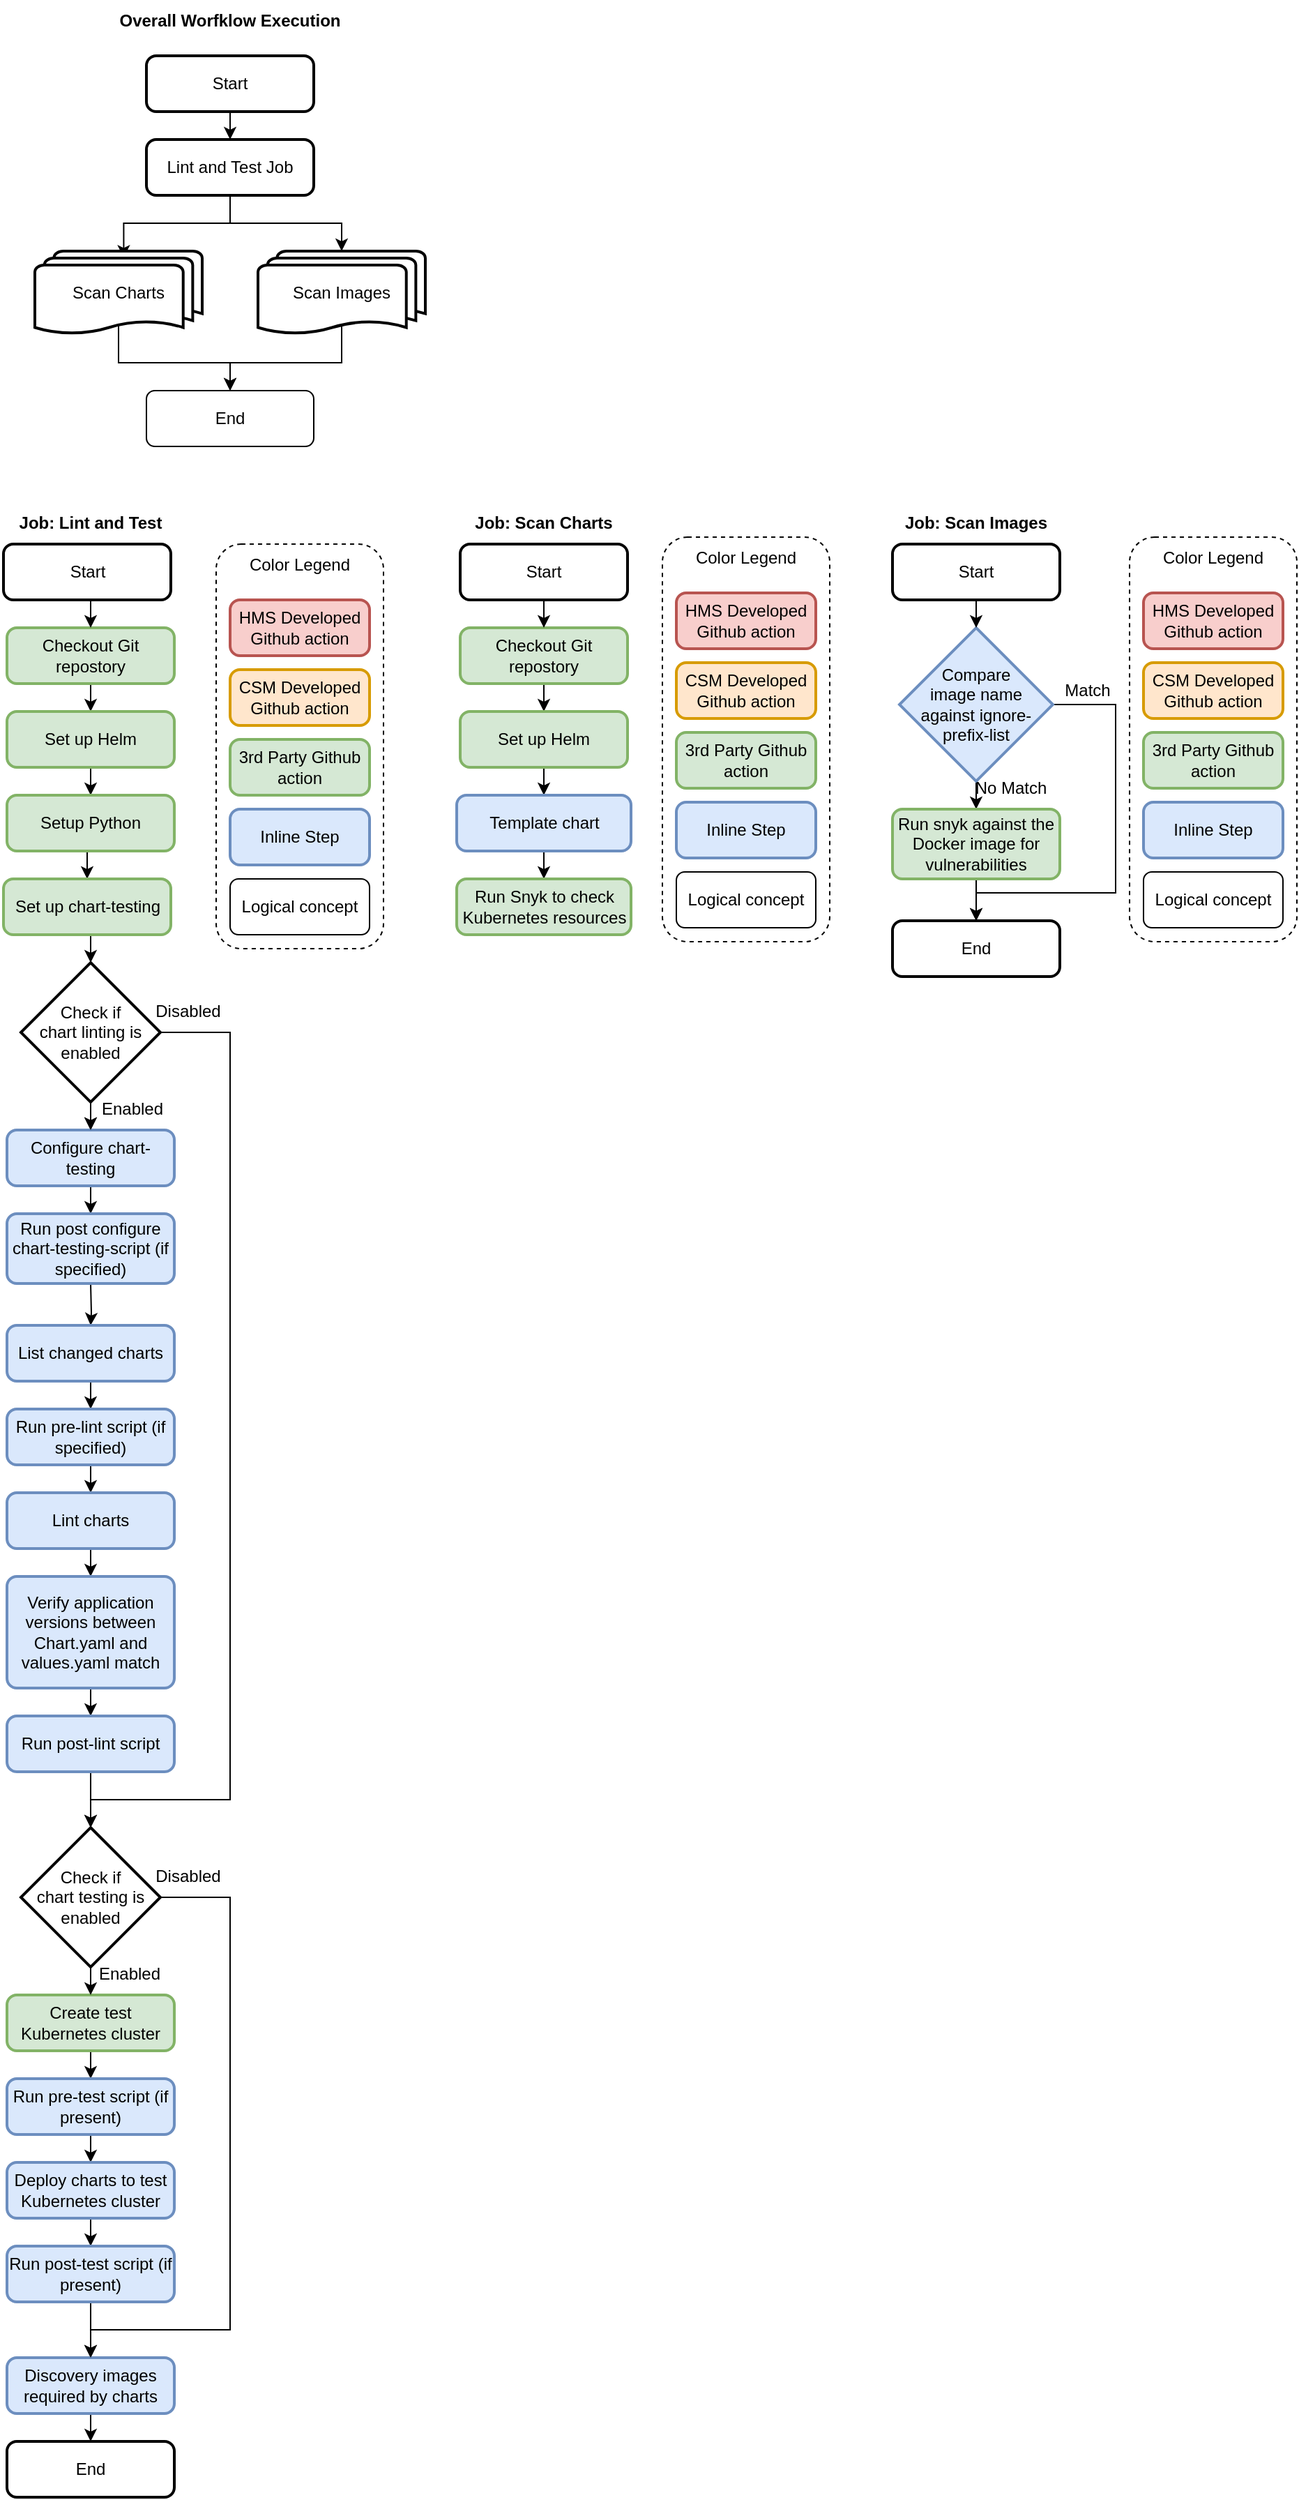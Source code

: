 <mxfile version="16.5.1" type="device"><diagram id="oYvEY5ZLWq50Q6QG45EE" name="Page-1"><mxGraphModel dx="1346" dy="2097" grid="1" gridSize="10" guides="1" tooltips="1" connect="1" arrows="1" fold="1" page="1" pageScale="1" pageWidth="850" pageHeight="1100" math="0" shadow="0"><root><mxCell id="0"/><mxCell id="1" parent="0"/><mxCell id="LMbK4hoIco7lJ_cDti_n-22" style="edgeStyle=orthogonalEdgeStyle;rounded=0;orthogonalLoop=1;jettySize=auto;html=1;exitX=0.5;exitY=1;exitDx=0;exitDy=0;" parent="1" source="LMbK4hoIco7lJ_cDti_n-1" target="LMbK4hoIco7lJ_cDti_n-2" edge="1"><mxGeometry relative="1" as="geometry"/></mxCell><mxCell id="LMbK4hoIco7lJ_cDti_n-1" value="Checkout Git repostory" style="rounded=1;whiteSpace=wrap;html=1;absoluteArcSize=1;arcSize=14;strokeWidth=2;fillColor=#d5e8d4;strokeColor=#82b366;" parent="1" vertex="1"><mxGeometry x="80" y="240" width="120" height="40" as="geometry"/></mxCell><mxCell id="LMbK4hoIco7lJ_cDti_n-23" style="edgeStyle=orthogonalEdgeStyle;rounded=0;orthogonalLoop=1;jettySize=auto;html=1;exitX=0.5;exitY=1;exitDx=0;exitDy=0;entryX=0.5;entryY=0;entryDx=0;entryDy=0;" parent="1" source="LMbK4hoIco7lJ_cDti_n-2" target="LMbK4hoIco7lJ_cDti_n-3" edge="1"><mxGeometry relative="1" as="geometry"/></mxCell><mxCell id="LMbK4hoIco7lJ_cDti_n-2" value="Set up Helm" style="rounded=1;whiteSpace=wrap;html=1;absoluteArcSize=1;arcSize=14;strokeWidth=2;fillColor=#d5e8d4;strokeColor=#82b366;" parent="1" vertex="1"><mxGeometry x="80" y="300" width="120" height="40" as="geometry"/></mxCell><mxCell id="LMbK4hoIco7lJ_cDti_n-34" style="edgeStyle=orthogonalEdgeStyle;rounded=0;orthogonalLoop=1;jettySize=auto;html=1;exitX=0.5;exitY=1;exitDx=0;exitDy=0;entryX=0.5;entryY=0;entryDx=0;entryDy=0;" parent="1" source="LMbK4hoIco7lJ_cDti_n-3" target="LMbK4hoIco7lJ_cDti_n-32" edge="1"><mxGeometry relative="1" as="geometry"/></mxCell><mxCell id="LMbK4hoIco7lJ_cDti_n-3" value="Setup Python" style="rounded=1;whiteSpace=wrap;html=1;absoluteArcSize=1;arcSize=14;strokeWidth=2;fillColor=#d5e8d4;strokeColor=#82b366;" parent="1" vertex="1"><mxGeometry x="80" y="360" width="120" height="40" as="geometry"/></mxCell><mxCell id="LMbK4hoIco7lJ_cDti_n-25" style="edgeStyle=orthogonalEdgeStyle;rounded=0;orthogonalLoop=1;jettySize=auto;html=1;exitX=0.5;exitY=1;exitDx=0;exitDy=0;" parent="1" target="LMbK4hoIco7lJ_cDti_n-7" edge="1"><mxGeometry relative="1" as="geometry"><mxPoint x="140" y="710" as="sourcePoint"/><mxPoint x="140" y="730" as="targetPoint"/></mxGeometry></mxCell><mxCell id="LMbK4hoIco7lJ_cDti_n-31" style="edgeStyle=orthogonalEdgeStyle;rounded=0;orthogonalLoop=1;jettySize=auto;html=1;exitX=0.5;exitY=1;exitDx=0;exitDy=0;entryX=0.5;entryY=0;entryDx=0;entryDy=0;" parent="1" target="LMbK4hoIco7lJ_cDti_n-5" edge="1"><mxGeometry relative="1" as="geometry"><mxPoint x="140" y="580" as="sourcePoint"/></mxGeometry></mxCell><mxCell id="LMbK4hoIco7lJ_cDti_n-36" style="edgeStyle=orthogonalEdgeStyle;rounded=0;orthogonalLoop=1;jettySize=auto;html=1;exitX=0.5;exitY=1;exitDx=0;exitDy=0;" parent="1" source="LMbK4hoIco7lJ_cDti_n-5" target="LMbK4hoIco7lJ_cDti_n-6" edge="1"><mxGeometry relative="1" as="geometry"/></mxCell><mxCell id="LMbK4hoIco7lJ_cDti_n-5" value="Configure chart-testing" style="rounded=1;whiteSpace=wrap;html=1;absoluteArcSize=1;arcSize=14;strokeWidth=2;fillColor=#dae8fc;strokeColor=#6c8ebf;" parent="1" vertex="1"><mxGeometry x="80" y="600" width="120" height="40" as="geometry"/></mxCell><mxCell id="LMbK4hoIco7lJ_cDti_n-6" value="Run post configure chart-testing-script (if specified)" style="rounded=1;whiteSpace=wrap;html=1;absoluteArcSize=1;arcSize=14;strokeWidth=2;fillColor=#dae8fc;strokeColor=#6c8ebf;" parent="1" vertex="1"><mxGeometry x="80" y="660" width="120" height="50" as="geometry"/></mxCell><mxCell id="LMbK4hoIco7lJ_cDti_n-38" style="edgeStyle=orthogonalEdgeStyle;rounded=0;orthogonalLoop=1;jettySize=auto;html=1;exitX=0.5;exitY=1;exitDx=0;exitDy=0;entryX=0.5;entryY=0;entryDx=0;entryDy=0;" parent="1" source="LMbK4hoIco7lJ_cDti_n-7" target="LMbK4hoIco7lJ_cDti_n-9" edge="1"><mxGeometry relative="1" as="geometry"/></mxCell><mxCell id="LMbK4hoIco7lJ_cDti_n-7" value="List changed charts" style="rounded=1;whiteSpace=wrap;html=1;absoluteArcSize=1;arcSize=14;strokeWidth=2;fillColor=#dae8fc;strokeColor=#6c8ebf;" parent="1" vertex="1"><mxGeometry x="80" y="740" width="120" height="40" as="geometry"/></mxCell><mxCell id="LMbK4hoIco7lJ_cDti_n-39" style="edgeStyle=orthogonalEdgeStyle;rounded=0;orthogonalLoop=1;jettySize=auto;html=1;exitX=0.5;exitY=1;exitDx=0;exitDy=0;" parent="1" source="LMbK4hoIco7lJ_cDti_n-9" target="LMbK4hoIco7lJ_cDti_n-10" edge="1"><mxGeometry relative="1" as="geometry"/></mxCell><mxCell id="LMbK4hoIco7lJ_cDti_n-9" value="Run pre-lint script (if specified)" style="rounded=1;whiteSpace=wrap;html=1;absoluteArcSize=1;arcSize=14;strokeWidth=2;fillColor=#dae8fc;strokeColor=#6c8ebf;" parent="1" vertex="1"><mxGeometry x="80" y="800" width="120" height="40" as="geometry"/></mxCell><mxCell id="LMbK4hoIco7lJ_cDti_n-40" style="edgeStyle=orthogonalEdgeStyle;rounded=0;orthogonalLoop=1;jettySize=auto;html=1;exitX=0.5;exitY=1;exitDx=0;exitDy=0;entryX=0.5;entryY=0;entryDx=0;entryDy=0;" parent="1" source="LMbK4hoIco7lJ_cDti_n-10" target="LMbK4hoIco7lJ_cDti_n-11" edge="1"><mxGeometry relative="1" as="geometry"/></mxCell><mxCell id="LMbK4hoIco7lJ_cDti_n-10" value="Lint charts" style="rounded=1;whiteSpace=wrap;html=1;absoluteArcSize=1;arcSize=14;strokeWidth=2;fillColor=#dae8fc;strokeColor=#6c8ebf;" parent="1" vertex="1"><mxGeometry x="80" y="860" width="120" height="40" as="geometry"/></mxCell><mxCell id="LMbK4hoIco7lJ_cDti_n-41" style="edgeStyle=orthogonalEdgeStyle;rounded=0;orthogonalLoop=1;jettySize=auto;html=1;exitX=0.5;exitY=1;exitDx=0;exitDy=0;entryX=0.5;entryY=0;entryDx=0;entryDy=0;" parent="1" source="LMbK4hoIco7lJ_cDti_n-11" target="LMbK4hoIco7lJ_cDti_n-12" edge="1"><mxGeometry relative="1" as="geometry"/></mxCell><mxCell id="LMbK4hoIco7lJ_cDti_n-11" value="Verify application versions between Chart.yaml and values.yaml match" style="rounded=1;whiteSpace=wrap;html=1;absoluteArcSize=1;arcSize=14;strokeWidth=2;fillColor=#dae8fc;strokeColor=#6c8ebf;" parent="1" vertex="1"><mxGeometry x="80" y="920" width="120" height="80" as="geometry"/></mxCell><mxCell id="LMbK4hoIco7lJ_cDti_n-44" style="edgeStyle=orthogonalEdgeStyle;rounded=0;orthogonalLoop=1;jettySize=auto;html=1;exitX=0.5;exitY=1;exitDx=0;exitDy=0;entryX=0.5;entryY=0;entryDx=0;entryDy=0;entryPerimeter=0;" parent="1" source="LMbK4hoIco7lJ_cDti_n-12" target="LMbK4hoIco7lJ_cDti_n-42" edge="1"><mxGeometry relative="1" as="geometry"/></mxCell><mxCell id="LMbK4hoIco7lJ_cDti_n-12" value="Run post-lint script" style="rounded=1;whiteSpace=wrap;html=1;absoluteArcSize=1;arcSize=14;strokeWidth=2;fillColor=#dae8fc;strokeColor=#6c8ebf;" parent="1" vertex="1"><mxGeometry x="80" y="1020" width="120" height="40" as="geometry"/></mxCell><mxCell id="LMbK4hoIco7lJ_cDti_n-47" style="edgeStyle=orthogonalEdgeStyle;rounded=0;orthogonalLoop=1;jettySize=auto;html=1;exitX=0.5;exitY=1;exitDx=0;exitDy=0;entryX=0.5;entryY=0;entryDx=0;entryDy=0;" parent="1" source="LMbK4hoIco7lJ_cDti_n-14" target="LMbK4hoIco7lJ_cDti_n-15" edge="1"><mxGeometry relative="1" as="geometry"/></mxCell><mxCell id="LMbK4hoIco7lJ_cDti_n-14" value="Create test Kubernetes cluster" style="rounded=1;whiteSpace=wrap;html=1;absoluteArcSize=1;arcSize=14;strokeWidth=2;fillColor=#d5e8d4;strokeColor=#82b366;" parent="1" vertex="1"><mxGeometry x="80" y="1220" width="120" height="40" as="geometry"/></mxCell><mxCell id="LMbK4hoIco7lJ_cDti_n-48" style="edgeStyle=orthogonalEdgeStyle;rounded=0;orthogonalLoop=1;jettySize=auto;html=1;exitX=0.5;exitY=1;exitDx=0;exitDy=0;" parent="1" source="LMbK4hoIco7lJ_cDti_n-15" target="LMbK4hoIco7lJ_cDti_n-16" edge="1"><mxGeometry relative="1" as="geometry"/></mxCell><mxCell id="LMbK4hoIco7lJ_cDti_n-15" value="Run pre-test script (if present)" style="rounded=1;whiteSpace=wrap;html=1;absoluteArcSize=1;arcSize=14;strokeWidth=2;fillColor=#dae8fc;strokeColor=#6c8ebf;" parent="1" vertex="1"><mxGeometry x="80" y="1280" width="120" height="40" as="geometry"/></mxCell><mxCell id="LMbK4hoIco7lJ_cDti_n-49" style="edgeStyle=orthogonalEdgeStyle;rounded=0;orthogonalLoop=1;jettySize=auto;html=1;exitX=0.5;exitY=1;exitDx=0;exitDy=0;entryX=0.5;entryY=0;entryDx=0;entryDy=0;" parent="1" source="LMbK4hoIco7lJ_cDti_n-16" target="LMbK4hoIco7lJ_cDti_n-17" edge="1"><mxGeometry relative="1" as="geometry"/></mxCell><mxCell id="LMbK4hoIco7lJ_cDti_n-16" value="Deploy charts to test Kubernetes cluster" style="rounded=1;whiteSpace=wrap;html=1;absoluteArcSize=1;arcSize=14;strokeWidth=2;fillColor=#dae8fc;strokeColor=#6c8ebf;" parent="1" vertex="1"><mxGeometry x="80" y="1340" width="120" height="40" as="geometry"/></mxCell><mxCell id="LMbK4hoIco7lJ_cDti_n-52" style="edgeStyle=orthogonalEdgeStyle;rounded=0;orthogonalLoop=1;jettySize=auto;html=1;exitX=0.5;exitY=1;exitDx=0;exitDy=0;" parent="1" source="LMbK4hoIco7lJ_cDti_n-17" target="LMbK4hoIco7lJ_cDti_n-19" edge="1"><mxGeometry relative="1" as="geometry"/></mxCell><mxCell id="LMbK4hoIco7lJ_cDti_n-17" value="Run post-test script (if present)" style="rounded=1;whiteSpace=wrap;html=1;absoluteArcSize=1;arcSize=14;strokeWidth=2;fillColor=#dae8fc;strokeColor=#6c8ebf;" parent="1" vertex="1"><mxGeometry x="80" y="1400" width="120" height="40" as="geometry"/></mxCell><mxCell id="LMbK4hoIco7lJ_cDti_n-76" style="edgeStyle=orthogonalEdgeStyle;rounded=0;orthogonalLoop=1;jettySize=auto;html=1;exitX=0.5;exitY=1;exitDx=0;exitDy=0;entryX=0.5;entryY=0;entryDx=0;entryDy=0;" parent="1" source="LMbK4hoIco7lJ_cDti_n-19" target="LMbK4hoIco7lJ_cDti_n-75" edge="1"><mxGeometry relative="1" as="geometry"/></mxCell><mxCell id="LMbK4hoIco7lJ_cDti_n-19" value="Discovery images required by charts" style="rounded=1;whiteSpace=wrap;html=1;absoluteArcSize=1;arcSize=14;strokeWidth=2;fillColor=#dae8fc;strokeColor=#6c8ebf;" parent="1" vertex="1"><mxGeometry x="80" y="1480" width="120" height="40" as="geometry"/></mxCell><mxCell id="LMbK4hoIco7lJ_cDti_n-21" value="&lt;b&gt;Job: Lint and Test&lt;/b&gt;" style="text;html=1;strokeColor=none;fillColor=none;align=center;verticalAlign=middle;whiteSpace=wrap;rounded=0;" parent="1" vertex="1"><mxGeometry x="75" y="150" width="130" height="30" as="geometry"/></mxCell><mxCell id="LMbK4hoIco7lJ_cDti_n-29" style="edgeStyle=orthogonalEdgeStyle;rounded=0;orthogonalLoop=1;jettySize=auto;html=1;exitX=0.5;exitY=1;exitDx=0;exitDy=0;exitPerimeter=0;entryX=0.5;entryY=0;entryDx=0;entryDy=0;" parent="1" source="LMbK4hoIco7lJ_cDti_n-27" edge="1"><mxGeometry relative="1" as="geometry"><mxPoint x="140" y="600" as="targetPoint"/></mxGeometry></mxCell><mxCell id="LMbK4hoIco7lJ_cDti_n-50" style="edgeStyle=orthogonalEdgeStyle;rounded=0;orthogonalLoop=1;jettySize=auto;html=1;exitX=1;exitY=0.5;exitDx=0;exitDy=0;exitPerimeter=0;entryX=0.5;entryY=0;entryDx=0;entryDy=0;entryPerimeter=0;" parent="1" source="LMbK4hoIco7lJ_cDti_n-27" target="LMbK4hoIco7lJ_cDti_n-42" edge="1"><mxGeometry relative="1" as="geometry"><Array as="points"><mxPoint x="240" y="530"/><mxPoint x="240" y="1080"/><mxPoint x="140" y="1080"/></Array></mxGeometry></mxCell><mxCell id="LMbK4hoIco7lJ_cDti_n-27" value="Check if &lt;br&gt;chart linting is enabled" style="strokeWidth=2;html=1;shape=mxgraph.flowchart.decision;whiteSpace=wrap;" parent="1" vertex="1"><mxGeometry x="90" y="480" width="100" height="100" as="geometry"/></mxCell><mxCell id="LMbK4hoIco7lJ_cDti_n-30" value="Enabled" style="text;html=1;strokeColor=none;fillColor=none;align=center;verticalAlign=middle;whiteSpace=wrap;rounded=0;" parent="1" vertex="1"><mxGeometry x="140" y="570" width="60" height="30" as="geometry"/></mxCell><mxCell id="LMbK4hoIco7lJ_cDti_n-35" style="edgeStyle=orthogonalEdgeStyle;rounded=0;orthogonalLoop=1;jettySize=auto;html=1;exitX=0.5;exitY=1;exitDx=0;exitDy=0;entryX=0.5;entryY=0;entryDx=0;entryDy=0;entryPerimeter=0;" parent="1" source="LMbK4hoIco7lJ_cDti_n-32" target="LMbK4hoIco7lJ_cDti_n-27" edge="1"><mxGeometry relative="1" as="geometry"/></mxCell><mxCell id="LMbK4hoIco7lJ_cDti_n-32" value="Set up chart-testing" style="rounded=1;whiteSpace=wrap;html=1;absoluteArcSize=1;arcSize=14;strokeWidth=2;fillColor=#d5e8d4;strokeColor=#82b366;" parent="1" vertex="1"><mxGeometry x="77.5" y="420" width="120" height="40" as="geometry"/></mxCell><mxCell id="LMbK4hoIco7lJ_cDti_n-45" style="edgeStyle=orthogonalEdgeStyle;rounded=0;orthogonalLoop=1;jettySize=auto;html=1;exitX=0.5;exitY=1;exitDx=0;exitDy=0;exitPerimeter=0;entryX=0.5;entryY=0;entryDx=0;entryDy=0;" parent="1" source="LMbK4hoIco7lJ_cDti_n-42" target="LMbK4hoIco7lJ_cDti_n-14" edge="1"><mxGeometry relative="1" as="geometry"/></mxCell><mxCell id="LMbK4hoIco7lJ_cDti_n-53" style="edgeStyle=orthogonalEdgeStyle;rounded=0;orthogonalLoop=1;jettySize=auto;html=1;exitX=1;exitY=0.5;exitDx=0;exitDy=0;exitPerimeter=0;entryX=0.5;entryY=0;entryDx=0;entryDy=0;" parent="1" source="LMbK4hoIco7lJ_cDti_n-42" target="LMbK4hoIco7lJ_cDti_n-19" edge="1"><mxGeometry relative="1" as="geometry"><Array as="points"><mxPoint x="240" y="1150"/><mxPoint x="240" y="1460"/><mxPoint x="140" y="1460"/></Array></mxGeometry></mxCell><mxCell id="LMbK4hoIco7lJ_cDti_n-42" value="&lt;span&gt;Check if&lt;/span&gt;&lt;br&gt;&lt;span&gt;chart testing is enabled&lt;/span&gt;" style="strokeWidth=2;html=1;shape=mxgraph.flowchart.decision;whiteSpace=wrap;" parent="1" vertex="1"><mxGeometry x="90" y="1100" width="100" height="100" as="geometry"/></mxCell><mxCell id="LMbK4hoIco7lJ_cDti_n-46" value="Enabled" style="text;html=1;strokeColor=none;fillColor=none;align=center;verticalAlign=middle;whiteSpace=wrap;rounded=0;" parent="1" vertex="1"><mxGeometry x="137.5" y="1190" width="60" height="30" as="geometry"/></mxCell><mxCell id="LMbK4hoIco7lJ_cDti_n-51" value="Disabled" style="text;html=1;strokeColor=none;fillColor=none;align=center;verticalAlign=middle;whiteSpace=wrap;rounded=0;" parent="1" vertex="1"><mxGeometry x="180" y="500" width="60" height="30" as="geometry"/></mxCell><mxCell id="LMbK4hoIco7lJ_cDti_n-54" value="Disabled" style="text;html=1;strokeColor=none;fillColor=none;align=center;verticalAlign=middle;whiteSpace=wrap;rounded=0;" parent="1" vertex="1"><mxGeometry x="180" y="1120" width="60" height="30" as="geometry"/></mxCell><mxCell id="LMbK4hoIco7lJ_cDti_n-55" value="" style="rounded=1;whiteSpace=wrap;html=1;dashed=1;" parent="1" vertex="1"><mxGeometry x="885" y="175" width="120" height="290" as="geometry"/></mxCell><mxCell id="LMbK4hoIco7lJ_cDti_n-56" value="3rd Party Github action" style="rounded=1;whiteSpace=wrap;html=1;absoluteArcSize=1;arcSize=14;strokeWidth=2;fillColor=#d5e8d4;strokeColor=#82b366;" parent="1" vertex="1"><mxGeometry x="895" y="315" width="100" height="40" as="geometry"/></mxCell><mxCell id="LMbK4hoIco7lJ_cDti_n-57" value="HMS Developed Github action" style="rounded=1;whiteSpace=wrap;html=1;absoluteArcSize=1;arcSize=14;strokeWidth=2;fillColor=#f8cecc;strokeColor=#b85450;" parent="1" vertex="1"><mxGeometry x="895" y="215" width="100" height="40" as="geometry"/></mxCell><mxCell id="LMbK4hoIco7lJ_cDti_n-58" value="Inline Step" style="rounded=1;whiteSpace=wrap;html=1;absoluteArcSize=1;arcSize=14;strokeWidth=2;fillColor=#dae8fc;strokeColor=#6c8ebf;" parent="1" vertex="1"><mxGeometry x="895" y="365" width="100" height="40" as="geometry"/></mxCell><mxCell id="LMbK4hoIco7lJ_cDti_n-59" value="CSM Developed Github action" style="rounded=1;whiteSpace=wrap;html=1;absoluteArcSize=1;arcSize=14;strokeWidth=2;fillColor=#ffe6cc;strokeColor=#d79b00;" parent="1" vertex="1"><mxGeometry x="895" y="265" width="100" height="40" as="geometry"/></mxCell><mxCell id="LMbK4hoIco7lJ_cDti_n-60" value="Logical concept" style="rounded=1;whiteSpace=wrap;html=1;" parent="1" vertex="1"><mxGeometry x="895" y="415" width="100" height="40" as="geometry"/></mxCell><mxCell id="LMbK4hoIco7lJ_cDti_n-61" value="Color Legend" style="text;html=1;strokeColor=none;fillColor=none;align=center;verticalAlign=middle;whiteSpace=wrap;rounded=0;" parent="1" vertex="1"><mxGeometry x="895" y="175" width="100" height="30" as="geometry"/></mxCell><mxCell id="LMbK4hoIco7lJ_cDti_n-62" value="&lt;b&gt;Job: Scan Charts&lt;/b&gt;" style="text;html=1;strokeColor=none;fillColor=none;align=center;verticalAlign=middle;whiteSpace=wrap;rounded=0;" parent="1" vertex="1"><mxGeometry x="400" y="150" width="130" height="30" as="geometry"/></mxCell><mxCell id="LMbK4hoIco7lJ_cDti_n-67" style="edgeStyle=orthogonalEdgeStyle;rounded=0;orthogonalLoop=1;jettySize=auto;html=1;exitX=0.5;exitY=1;exitDx=0;exitDy=0;entryX=0.5;entryY=0;entryDx=0;entryDy=0;" parent="1" source="LMbK4hoIco7lJ_cDti_n-63" target="LMbK4hoIco7lJ_cDti_n-64" edge="1"><mxGeometry relative="1" as="geometry"/></mxCell><mxCell id="LMbK4hoIco7lJ_cDti_n-63" value="Checkout Git repostory" style="rounded=1;whiteSpace=wrap;html=1;absoluteArcSize=1;arcSize=14;strokeWidth=2;fillColor=#d5e8d4;strokeColor=#82b366;" parent="1" vertex="1"><mxGeometry x="405" y="240" width="120" height="40" as="geometry"/></mxCell><mxCell id="LMbK4hoIco7lJ_cDti_n-68" style="edgeStyle=orthogonalEdgeStyle;rounded=0;orthogonalLoop=1;jettySize=auto;html=1;exitX=0.5;exitY=1;exitDx=0;exitDy=0;entryX=0.5;entryY=0;entryDx=0;entryDy=0;" parent="1" source="LMbK4hoIco7lJ_cDti_n-64" target="LMbK4hoIco7lJ_cDti_n-65" edge="1"><mxGeometry relative="1" as="geometry"/></mxCell><mxCell id="LMbK4hoIco7lJ_cDti_n-64" value="Set up Helm" style="rounded=1;whiteSpace=wrap;html=1;absoluteArcSize=1;arcSize=14;strokeWidth=2;fillColor=#d5e8d4;strokeColor=#82b366;" parent="1" vertex="1"><mxGeometry x="405" y="300" width="120" height="40" as="geometry"/></mxCell><mxCell id="LMbK4hoIco7lJ_cDti_n-69" style="edgeStyle=orthogonalEdgeStyle;rounded=0;orthogonalLoop=1;jettySize=auto;html=1;exitX=0.5;exitY=1;exitDx=0;exitDy=0;" parent="1" source="LMbK4hoIco7lJ_cDti_n-65" target="LMbK4hoIco7lJ_cDti_n-66" edge="1"><mxGeometry relative="1" as="geometry"/></mxCell><mxCell id="LMbK4hoIco7lJ_cDti_n-65" value="Template chart" style="rounded=1;whiteSpace=wrap;html=1;absoluteArcSize=1;arcSize=14;strokeWidth=2;fillColor=#dae8fc;strokeColor=#6c8ebf;" parent="1" vertex="1"><mxGeometry x="402.5" y="360" width="125" height="40" as="geometry"/></mxCell><mxCell id="LMbK4hoIco7lJ_cDti_n-66" value="Run Snyk to check Kubernetes resources" style="rounded=1;whiteSpace=wrap;html=1;absoluteArcSize=1;arcSize=14;strokeWidth=2;fillColor=#d5e8d4;strokeColor=#82b366;" parent="1" vertex="1"><mxGeometry x="402.5" y="420" width="125" height="40" as="geometry"/></mxCell><mxCell id="LMbK4hoIco7lJ_cDti_n-70" value="&lt;b&gt;Job: Scan Images&lt;/b&gt;" style="text;html=1;strokeColor=none;fillColor=none;align=center;verticalAlign=middle;whiteSpace=wrap;rounded=0;" parent="1" vertex="1"><mxGeometry x="710" y="150" width="130" height="30" as="geometry"/></mxCell><mxCell id="LMbK4hoIco7lJ_cDti_n-85" style="edgeStyle=orthogonalEdgeStyle;rounded=0;orthogonalLoop=1;jettySize=auto;html=1;exitX=0.5;exitY=1;exitDx=0;exitDy=0;exitPerimeter=0;entryX=0.5;entryY=0;entryDx=0;entryDy=0;" parent="1" source="LMbK4hoIco7lJ_cDti_n-74" target="LMbK4hoIco7lJ_cDti_n-82" edge="1"><mxGeometry relative="1" as="geometry"/></mxCell><mxCell id="LMbK4hoIco7lJ_cDti_n-87" style="edgeStyle=orthogonalEdgeStyle;rounded=0;orthogonalLoop=1;jettySize=auto;html=1;exitX=1;exitY=0.5;exitDx=0;exitDy=0;exitPerimeter=0;" parent="1" source="LMbK4hoIco7lJ_cDti_n-74" target="LMbK4hoIco7lJ_cDti_n-83" edge="1"><mxGeometry relative="1" as="geometry"><Array as="points"><mxPoint x="875" y="295"/><mxPoint x="875" y="430"/><mxPoint x="775" y="430"/></Array></mxGeometry></mxCell><mxCell id="LMbK4hoIco7lJ_cDti_n-74" value="Compare &lt;br&gt;image name against ignore-prefix-list" style="strokeWidth=2;html=1;shape=mxgraph.flowchart.decision;whiteSpace=wrap;fillColor=#dae8fc;strokeColor=#6c8ebf;" parent="1" vertex="1"><mxGeometry x="720" y="240" width="110" height="110" as="geometry"/></mxCell><mxCell id="LMbK4hoIco7lJ_cDti_n-75" value="End" style="rounded=1;whiteSpace=wrap;html=1;absoluteArcSize=1;arcSize=14;strokeWidth=2;" parent="1" vertex="1"><mxGeometry x="80" y="1540" width="120" height="40" as="geometry"/></mxCell><mxCell id="LMbK4hoIco7lJ_cDti_n-78" style="edgeStyle=orthogonalEdgeStyle;rounded=0;orthogonalLoop=1;jettySize=auto;html=1;exitX=0.5;exitY=1;exitDx=0;exitDy=0;entryX=0.5;entryY=0;entryDx=0;entryDy=0;" parent="1" source="LMbK4hoIco7lJ_cDti_n-77" target="LMbK4hoIco7lJ_cDti_n-1" edge="1"><mxGeometry relative="1" as="geometry"/></mxCell><mxCell id="LMbK4hoIco7lJ_cDti_n-77" value="Start" style="rounded=1;whiteSpace=wrap;html=1;absoluteArcSize=1;arcSize=14;strokeWidth=2;" parent="1" vertex="1"><mxGeometry x="77.5" y="180" width="120" height="40" as="geometry"/></mxCell><mxCell id="LMbK4hoIco7lJ_cDti_n-80" style="edgeStyle=orthogonalEdgeStyle;rounded=0;orthogonalLoop=1;jettySize=auto;html=1;exitX=0.5;exitY=1;exitDx=0;exitDy=0;entryX=0.5;entryY=0;entryDx=0;entryDy=0;" parent="1" source="LMbK4hoIco7lJ_cDti_n-79" target="LMbK4hoIco7lJ_cDti_n-63" edge="1"><mxGeometry relative="1" as="geometry"/></mxCell><mxCell id="LMbK4hoIco7lJ_cDti_n-79" value="Start" style="rounded=1;whiteSpace=wrap;html=1;absoluteArcSize=1;arcSize=14;strokeWidth=2;" parent="1" vertex="1"><mxGeometry x="405" y="180" width="120" height="40" as="geometry"/></mxCell><mxCell id="LMbK4hoIco7lJ_cDti_n-86" style="edgeStyle=orthogonalEdgeStyle;rounded=0;orthogonalLoop=1;jettySize=auto;html=1;exitX=0.5;exitY=1;exitDx=0;exitDy=0;entryX=0.5;entryY=0;entryDx=0;entryDy=0;entryPerimeter=0;" parent="1" source="LMbK4hoIco7lJ_cDti_n-81" target="LMbK4hoIco7lJ_cDti_n-74" edge="1"><mxGeometry relative="1" as="geometry"/></mxCell><mxCell id="LMbK4hoIco7lJ_cDti_n-81" value="Start" style="rounded=1;whiteSpace=wrap;html=1;absoluteArcSize=1;arcSize=14;strokeWidth=2;" parent="1" vertex="1"><mxGeometry x="715" y="180" width="120" height="40" as="geometry"/></mxCell><mxCell id="LMbK4hoIco7lJ_cDti_n-84" style="edgeStyle=orthogonalEdgeStyle;rounded=0;orthogonalLoop=1;jettySize=auto;html=1;exitX=0.5;exitY=1;exitDx=0;exitDy=0;entryX=0.5;entryY=0;entryDx=0;entryDy=0;" parent="1" source="LMbK4hoIco7lJ_cDti_n-82" target="LMbK4hoIco7lJ_cDti_n-83" edge="1"><mxGeometry relative="1" as="geometry"/></mxCell><mxCell id="LMbK4hoIco7lJ_cDti_n-82" value="Run snyk against the Docker image for vulnerabilities" style="rounded=1;whiteSpace=wrap;html=1;absoluteArcSize=1;arcSize=14;strokeWidth=2;fillColor=#d5e8d4;strokeColor=#82b366;" parent="1" vertex="1"><mxGeometry x="715" y="370" width="120" height="50" as="geometry"/></mxCell><mxCell id="LMbK4hoIco7lJ_cDti_n-83" value="End" style="rounded=1;whiteSpace=wrap;html=1;absoluteArcSize=1;arcSize=14;strokeWidth=2;" parent="1" vertex="1"><mxGeometry x="715" y="450" width="120" height="40" as="geometry"/></mxCell><mxCell id="LMbK4hoIco7lJ_cDti_n-88" value="Match" style="text;html=1;strokeColor=none;fillColor=none;align=center;verticalAlign=middle;whiteSpace=wrap;rounded=0;" parent="1" vertex="1"><mxGeometry x="825" y="270" width="60" height="30" as="geometry"/></mxCell><mxCell id="LMbK4hoIco7lJ_cDti_n-89" value="No Match" style="text;html=1;strokeColor=none;fillColor=none;align=center;verticalAlign=middle;whiteSpace=wrap;rounded=0;" parent="1" vertex="1"><mxGeometry x="770" y="345" width="60" height="20" as="geometry"/></mxCell><mxCell id="LMbK4hoIco7lJ_cDti_n-93" style="edgeStyle=orthogonalEdgeStyle;rounded=0;orthogonalLoop=1;jettySize=auto;html=1;exitX=0.5;exitY=1;exitDx=0;exitDy=0;entryX=0.531;entryY=0.078;entryDx=0;entryDy=0;entryPerimeter=0;" parent="1" source="LMbK4hoIco7lJ_cDti_n-90" target="LMbK4hoIco7lJ_cDti_n-91" edge="1"><mxGeometry relative="1" as="geometry"/></mxCell><mxCell id="LMbK4hoIco7lJ_cDti_n-94" style="edgeStyle=orthogonalEdgeStyle;rounded=0;orthogonalLoop=1;jettySize=auto;html=1;exitX=0.5;exitY=1;exitDx=0;exitDy=0;entryX=0.5;entryY=0;entryDx=0;entryDy=0;entryPerimeter=0;" parent="1" source="LMbK4hoIco7lJ_cDti_n-90" target="LMbK4hoIco7lJ_cDti_n-92" edge="1"><mxGeometry relative="1" as="geometry"/></mxCell><mxCell id="LMbK4hoIco7lJ_cDti_n-90" value="Lint and Test Job" style="rounded=1;whiteSpace=wrap;html=1;absoluteArcSize=1;arcSize=14;strokeWidth=2;" parent="1" vertex="1"><mxGeometry x="180" y="-110" width="120" height="40" as="geometry"/></mxCell><mxCell id="LMbK4hoIco7lJ_cDti_n-99" style="edgeStyle=orthogonalEdgeStyle;rounded=0;orthogonalLoop=1;jettySize=auto;html=1;exitX=0.5;exitY=0.88;exitDx=0;exitDy=0;exitPerimeter=0;entryX=0.5;entryY=0;entryDx=0;entryDy=0;" parent="1" source="LMbK4hoIco7lJ_cDti_n-91" target="LMbK4hoIco7lJ_cDti_n-97" edge="1"><mxGeometry relative="1" as="geometry"/></mxCell><mxCell id="LMbK4hoIco7lJ_cDti_n-91" value="Scan Charts" style="strokeWidth=2;html=1;shape=mxgraph.flowchart.multi-document;whiteSpace=wrap;" parent="1" vertex="1"><mxGeometry x="100" y="-30" width="120" height="60" as="geometry"/></mxCell><mxCell id="LMbK4hoIco7lJ_cDti_n-98" style="edgeStyle=orthogonalEdgeStyle;rounded=0;orthogonalLoop=1;jettySize=auto;html=1;exitX=0.5;exitY=0.88;exitDx=0;exitDy=0;exitPerimeter=0;" parent="1" source="LMbK4hoIco7lJ_cDti_n-92" target="LMbK4hoIco7lJ_cDti_n-97" edge="1"><mxGeometry relative="1" as="geometry"/></mxCell><mxCell id="LMbK4hoIco7lJ_cDti_n-92" value="Scan Images" style="strokeWidth=2;html=1;shape=mxgraph.flowchart.multi-document;whiteSpace=wrap;" parent="1" vertex="1"><mxGeometry x="260" y="-30" width="120" height="60" as="geometry"/></mxCell><mxCell id="LMbK4hoIco7lJ_cDti_n-96" style="edgeStyle=orthogonalEdgeStyle;rounded=0;orthogonalLoop=1;jettySize=auto;html=1;exitX=0.5;exitY=1;exitDx=0;exitDy=0;entryX=0.5;entryY=0;entryDx=0;entryDy=0;" parent="1" source="LMbK4hoIco7lJ_cDti_n-95" target="LMbK4hoIco7lJ_cDti_n-90" edge="1"><mxGeometry relative="1" as="geometry"/></mxCell><mxCell id="LMbK4hoIco7lJ_cDti_n-95" value="Start" style="rounded=1;whiteSpace=wrap;html=1;absoluteArcSize=1;arcSize=14;strokeWidth=2;" parent="1" vertex="1"><mxGeometry x="180" y="-170" width="120" height="40" as="geometry"/></mxCell><mxCell id="LMbK4hoIco7lJ_cDti_n-97" value="End" style="rounded=1;whiteSpace=wrap;html=1;" parent="1" vertex="1"><mxGeometry x="180" y="70" width="120" height="40" as="geometry"/></mxCell><mxCell id="LMbK4hoIco7lJ_cDti_n-100" value="&lt;b&gt;Overall Worfklow Execution&lt;/b&gt;" style="text;html=1;strokeColor=none;fillColor=none;align=center;verticalAlign=middle;whiteSpace=wrap;rounded=0;" parent="1" vertex="1"><mxGeometry x="155" y="-210" width="170" height="30" as="geometry"/></mxCell><mxCell id="LMbK4hoIco7lJ_cDti_n-102" value="" style="rounded=1;whiteSpace=wrap;html=1;dashed=1;" parent="1" vertex="1"><mxGeometry x="230" y="180" width="120" height="290" as="geometry"/></mxCell><mxCell id="LMbK4hoIco7lJ_cDti_n-103" value="3rd Party Github action" style="rounded=1;whiteSpace=wrap;html=1;absoluteArcSize=1;arcSize=14;strokeWidth=2;fillColor=#d5e8d4;strokeColor=#82b366;" parent="1" vertex="1"><mxGeometry x="240" y="320" width="100" height="40" as="geometry"/></mxCell><mxCell id="LMbK4hoIco7lJ_cDti_n-104" value="HMS Developed Github action" style="rounded=1;whiteSpace=wrap;html=1;absoluteArcSize=1;arcSize=14;strokeWidth=2;fillColor=#f8cecc;strokeColor=#b85450;" parent="1" vertex="1"><mxGeometry x="240" y="220" width="100" height="40" as="geometry"/></mxCell><mxCell id="LMbK4hoIco7lJ_cDti_n-105" value="Inline Step" style="rounded=1;whiteSpace=wrap;html=1;absoluteArcSize=1;arcSize=14;strokeWidth=2;fillColor=#dae8fc;strokeColor=#6c8ebf;" parent="1" vertex="1"><mxGeometry x="240" y="370" width="100" height="40" as="geometry"/></mxCell><mxCell id="LMbK4hoIco7lJ_cDti_n-106" value="CSM Developed Github action" style="rounded=1;whiteSpace=wrap;html=1;absoluteArcSize=1;arcSize=14;strokeWidth=2;fillColor=#ffe6cc;strokeColor=#d79b00;" parent="1" vertex="1"><mxGeometry x="240" y="270" width="100" height="40" as="geometry"/></mxCell><mxCell id="LMbK4hoIco7lJ_cDti_n-107" value="Logical concept" style="rounded=1;whiteSpace=wrap;html=1;" parent="1" vertex="1"><mxGeometry x="240" y="420" width="100" height="40" as="geometry"/></mxCell><mxCell id="LMbK4hoIco7lJ_cDti_n-108" value="Color Legend" style="text;html=1;strokeColor=none;fillColor=none;align=center;verticalAlign=middle;whiteSpace=wrap;rounded=0;" parent="1" vertex="1"><mxGeometry x="240" y="180" width="100" height="30" as="geometry"/></mxCell><mxCell id="LMbK4hoIco7lJ_cDti_n-109" value="" style="rounded=1;whiteSpace=wrap;html=1;dashed=1;" parent="1" vertex="1"><mxGeometry x="550" y="175" width="120" height="290" as="geometry"/></mxCell><mxCell id="LMbK4hoIco7lJ_cDti_n-110" value="3rd Party Github action" style="rounded=1;whiteSpace=wrap;html=1;absoluteArcSize=1;arcSize=14;strokeWidth=2;fillColor=#d5e8d4;strokeColor=#82b366;" parent="1" vertex="1"><mxGeometry x="560" y="315" width="100" height="40" as="geometry"/></mxCell><mxCell id="LMbK4hoIco7lJ_cDti_n-111" value="HMS Developed Github action" style="rounded=1;whiteSpace=wrap;html=1;absoluteArcSize=1;arcSize=14;strokeWidth=2;fillColor=#f8cecc;strokeColor=#b85450;" parent="1" vertex="1"><mxGeometry x="560" y="215" width="100" height="40" as="geometry"/></mxCell><mxCell id="LMbK4hoIco7lJ_cDti_n-112" value="Inline Step" style="rounded=1;whiteSpace=wrap;html=1;absoluteArcSize=1;arcSize=14;strokeWidth=2;fillColor=#dae8fc;strokeColor=#6c8ebf;" parent="1" vertex="1"><mxGeometry x="560" y="365" width="100" height="40" as="geometry"/></mxCell><mxCell id="LMbK4hoIco7lJ_cDti_n-113" value="CSM Developed Github action" style="rounded=1;whiteSpace=wrap;html=1;absoluteArcSize=1;arcSize=14;strokeWidth=2;fillColor=#ffe6cc;strokeColor=#d79b00;" parent="1" vertex="1"><mxGeometry x="560" y="265" width="100" height="40" as="geometry"/></mxCell><mxCell id="LMbK4hoIco7lJ_cDti_n-114" value="Logical concept" style="rounded=1;whiteSpace=wrap;html=1;" parent="1" vertex="1"><mxGeometry x="560" y="415" width="100" height="40" as="geometry"/></mxCell><mxCell id="LMbK4hoIco7lJ_cDti_n-115" value="Color Legend" style="text;html=1;strokeColor=none;fillColor=none;align=center;verticalAlign=middle;whiteSpace=wrap;rounded=0;" parent="1" vertex="1"><mxGeometry x="560" y="175" width="100" height="30" as="geometry"/></mxCell></root></mxGraphModel></diagram></mxfile>